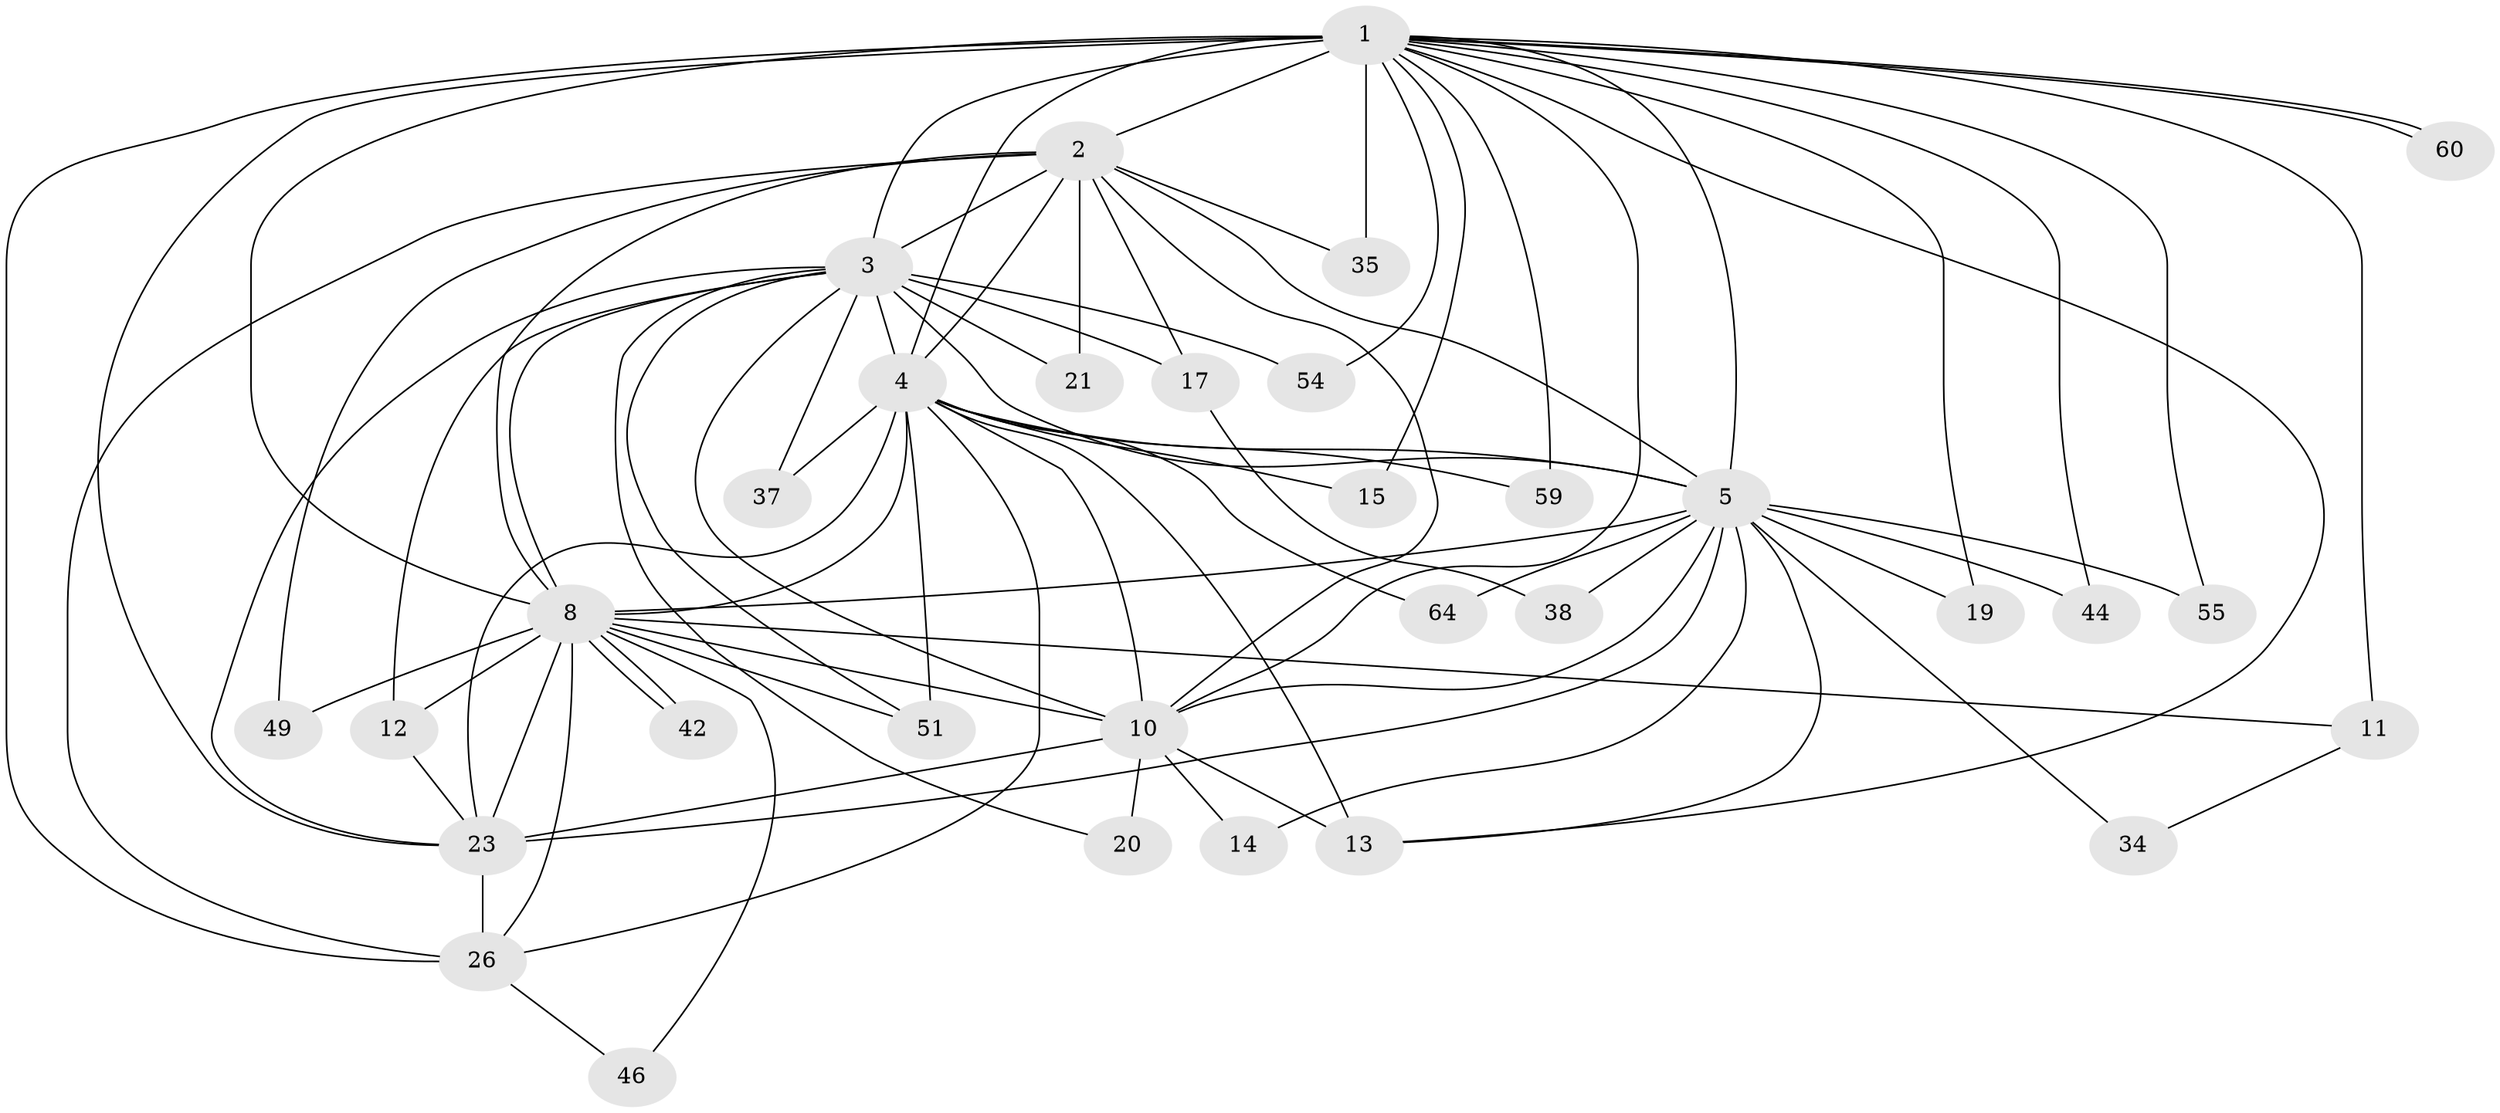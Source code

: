 // original degree distribution, {18: 0.046153846153846156, 19: 0.03076923076923077, 20: 0.015384615384615385, 15: 0.015384615384615385, 14: 0.015384615384615385, 16: 0.03076923076923077, 3: 0.18461538461538463, 5: 0.046153846153846156, 2: 0.5692307692307692, 4: 0.046153846153846156}
// Generated by graph-tools (version 1.1) at 2025/14/03/09/25 04:14:03]
// undirected, 32 vertices, 82 edges
graph export_dot {
graph [start="1"]
  node [color=gray90,style=filled];
  1 [super="+6"];
  2 [super="+48+7+31+40+39+22"];
  3;
  4 [super="+27"];
  5;
  8 [super="+28+47+9+16"];
  10 [super="+32+62+24+25"];
  11;
  12;
  13 [super="+29"];
  14;
  15;
  17;
  19;
  20;
  21;
  23 [super="+41+45+30"];
  26 [super="+33"];
  34;
  35;
  37;
  38;
  42;
  44;
  46;
  49 [super="+58"];
  51 [super="+63"];
  54;
  55;
  59;
  60;
  64;
  1 -- 2 [weight=5];
  1 -- 3 [weight=2];
  1 -- 4 [weight=2];
  1 -- 5 [weight=2];
  1 -- 8 [weight=4];
  1 -- 10 [weight=3];
  1 -- 11;
  1 -- 15;
  1 -- 23;
  1 -- 26;
  1 -- 44;
  1 -- 54;
  1 -- 59;
  1 -- 60;
  1 -- 60;
  1 -- 35;
  1 -- 13;
  1 -- 19;
  1 -- 55;
  2 -- 3 [weight=3];
  2 -- 4 [weight=4];
  2 -- 5 [weight=2];
  2 -- 8 [weight=5];
  2 -- 10 [weight=5];
  2 -- 17;
  2 -- 26 [weight=2];
  2 -- 49;
  2 -- 35;
  2 -- 21 [weight=2];
  3 -- 4;
  3 -- 5;
  3 -- 8 [weight=2];
  3 -- 10;
  3 -- 12;
  3 -- 17;
  3 -- 20;
  3 -- 21;
  3 -- 37;
  3 -- 51;
  3 -- 54;
  3 -- 23;
  4 -- 5;
  4 -- 8 [weight=3];
  4 -- 10 [weight=2];
  4 -- 15;
  4 -- 37;
  4 -- 51;
  4 -- 59;
  4 -- 64;
  4 -- 23;
  4 -- 26;
  4 -- 13 [weight=2];
  5 -- 8 [weight=3];
  5 -- 10;
  5 -- 13;
  5 -- 14;
  5 -- 19;
  5 -- 23;
  5 -- 34;
  5 -- 38;
  5 -- 44;
  5 -- 55;
  5 -- 64;
  8 -- 10 [weight=4];
  8 -- 12;
  8 -- 42;
  8 -- 42;
  8 -- 51;
  8 -- 49 [weight=2];
  8 -- 26;
  8 -- 11;
  8 -- 46;
  8 -- 23;
  10 -- 14;
  10 -- 20;
  10 -- 13;
  10 -- 23;
  11 -- 34;
  12 -- 23;
  17 -- 38;
  23 -- 26;
  26 -- 46;
}
